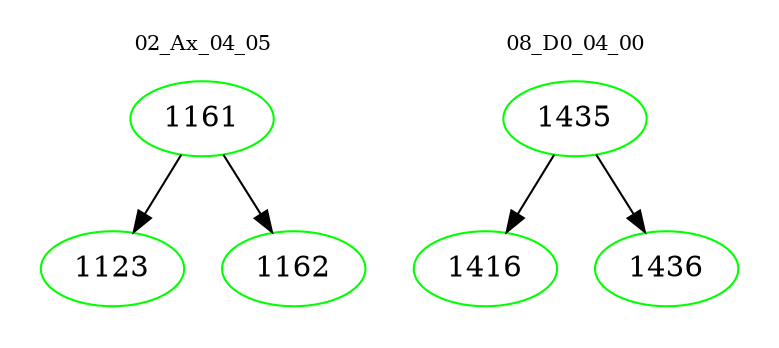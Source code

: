 digraph{
subgraph cluster_0 {
color = white
label = "02_Ax_04_05";
fontsize=10;
T0_1161 [label="1161", color="green"]
T0_1161 -> T0_1123 [color="black"]
T0_1123 [label="1123", color="green"]
T0_1161 -> T0_1162 [color="black"]
T0_1162 [label="1162", color="green"]
}
subgraph cluster_1 {
color = white
label = "08_D0_04_00";
fontsize=10;
T1_1435 [label="1435", color="green"]
T1_1435 -> T1_1416 [color="black"]
T1_1416 [label="1416", color="green"]
T1_1435 -> T1_1436 [color="black"]
T1_1436 [label="1436", color="green"]
}
}
